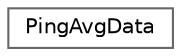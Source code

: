 digraph "Graphical Class Hierarchy"
{
 // INTERACTIVE_SVG=YES
 // LATEX_PDF_SIZE
  bgcolor="transparent";
  edge [fontname=Helvetica,fontsize=10,labelfontname=Helvetica,labelfontsize=10];
  node [fontname=Helvetica,fontsize=10,shape=box,height=0.2,width=0.4];
  rankdir="LR";
  Node0 [id="Node000000",label="PingAvgData",height=0.2,width=0.4,color="grey40", fillcolor="white", style="filled",URL="$da/d57/structPingAvgData.html",tooltip="Struct containing one seconds worth of accumulated ping data (for averaging) NOTE: Maximum PingCount ..."];
}
